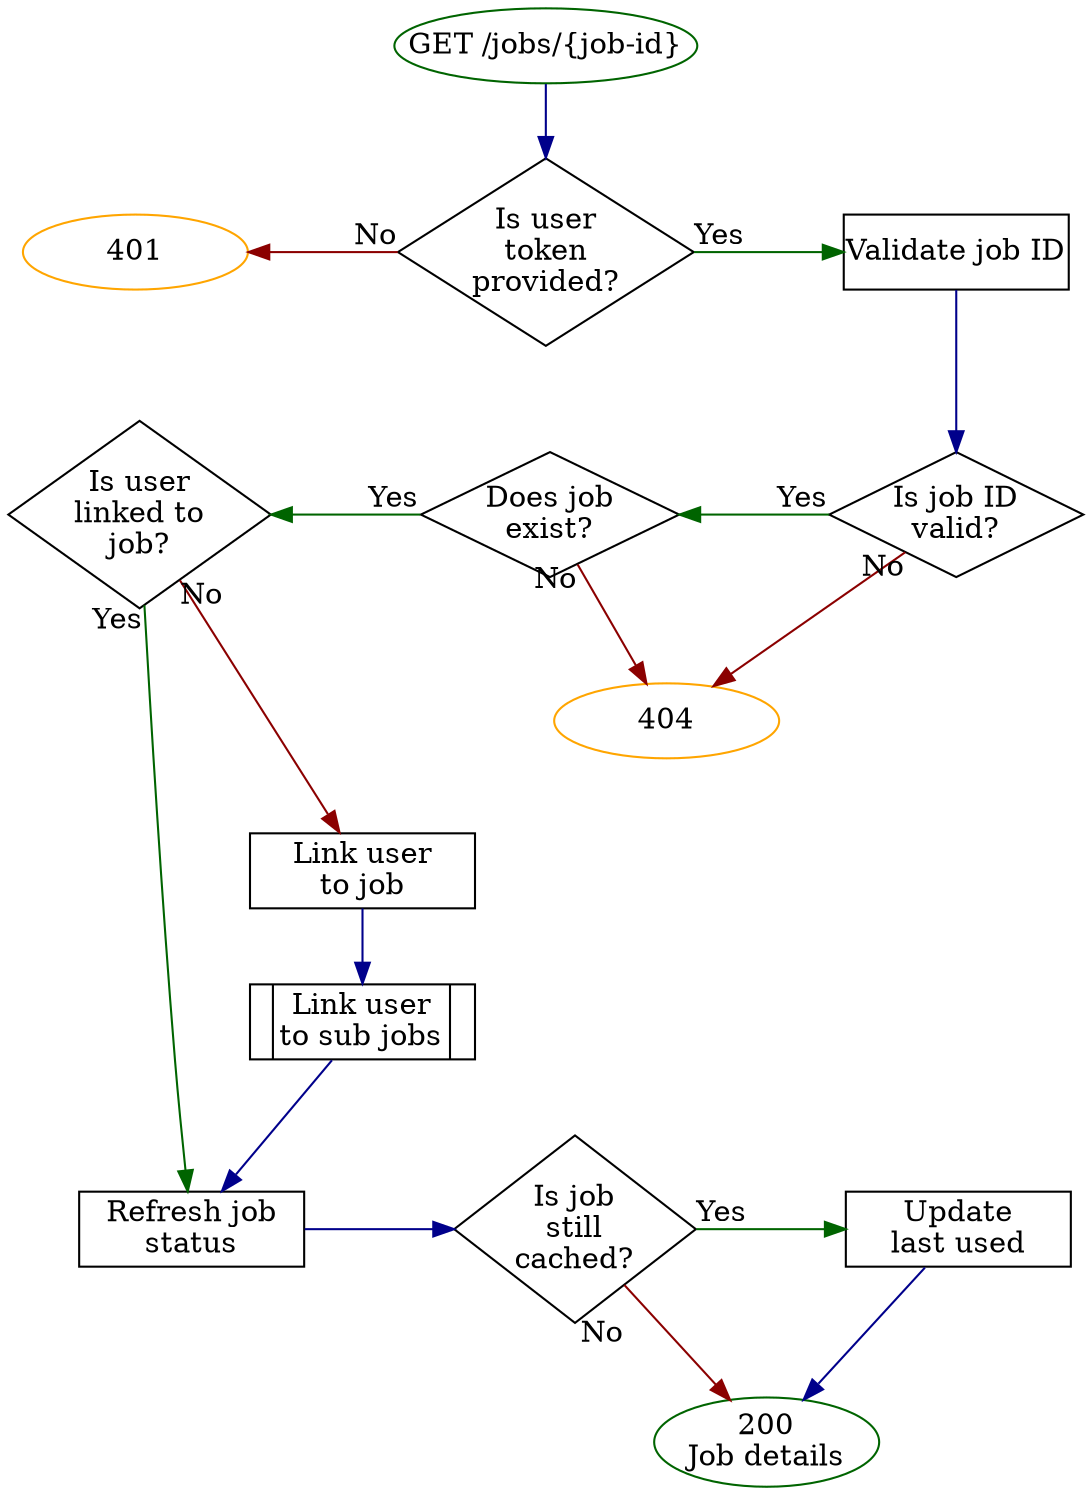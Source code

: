 digraph {
  graph [nodesep=1]
  node  [margin=0, shape=rect, width=1.5]
  edge  [color=darkblue]

  //
  // Nodes
  //
  401 [shape=oval, color=orange]
  404 [shape=oval, color=orange]
  200 [label="200\nJob details", shape=oval, color=darkgreen]

  Start               [label="GET /jobs/{job-id}", shape=oval, color=darkgreen]
  IsUserTokenProvided [label="Is user\ntoken\nprovided?", shape=diamond]
  ValidateJobID       [label="Validate job ID"]
  IsJobIDValid        [label="Is job ID\nvalid?", shape=diamond]
  DoesJobExist        [label="Does job\nexist?", shape=diamond]
  IsUserLinkedToJob   [label="Is user\nlinked to\njob?", shape=diamond]
  RefreshJobStatus    [label="Refresh job\nstatus"]
  LinkUserToJob       [label="Link user\nto job"]
  LinkUserToSubJobs   [label="|Link user\nto sub jobs|", shape=record]
  IsJobStillCached    [label="Is job\nstill\ncached?", shape=diamond]
  UpdateLastUsed      [label="Update\nlast used"]

  //
  // Links
  //

  Start               -> IsUserTokenProvided
  IsUserTokenProvided -> ValidateJobID       [taillabel="Yes", color=darkgreen]
  401                 -> IsUserTokenProvided [headlabel="No", color=darkred, dir=back]
  ValidateJobID       -> IsJobIDValid
  DoesJobExist        -> IsJobIDValid        [headlabel="Yes", color=darkgreen, dir=back]
  IsJobIDValid        -> 404                 [taillabel="No", color=darkred]
  IsUserLinkedToJob   -> DoesJobExist        [headlabel="Yes", color=darkgreen, dir=back]
  DoesJobExist        -> 404                 [taillabel="No", color=darkred]
  IsUserLinkedToJob   -> RefreshJobStatus    [taillabel="Yes", color=darkgreen]
  IsUserLinkedToJob   -> LinkUserToJob       [taillabel="No", color=darkred]
  LinkUserToJob       -> LinkUserToSubJobs
  LinkUserToSubJobs   -> RefreshJobStatus
  RefreshJobStatus    -> IsJobStillCached
  IsJobStillCached    -> UpdateLastUsed      [taillabel="Yes", color=darkgreen]
  IsJobStillCached    -> 200                 [taillabel="\nNo", color=darkred]
  UpdateLastUsed      -> 200

  //
  // Formatting
  //
  {
    rank=same
    401
    IsUserTokenProvided
    ValidateJobID
  }

  {
    rank=same
    IsJobIDValid
    DoesJobExist
    IsUserLinkedToJob
  }

  {
    rank=same
    RefreshJobStatus
    IsJobStillCached
    UpdateLastUsed
  }

  {
    edge[style=invis]
    404 -> LinkUserToJob
  }
}